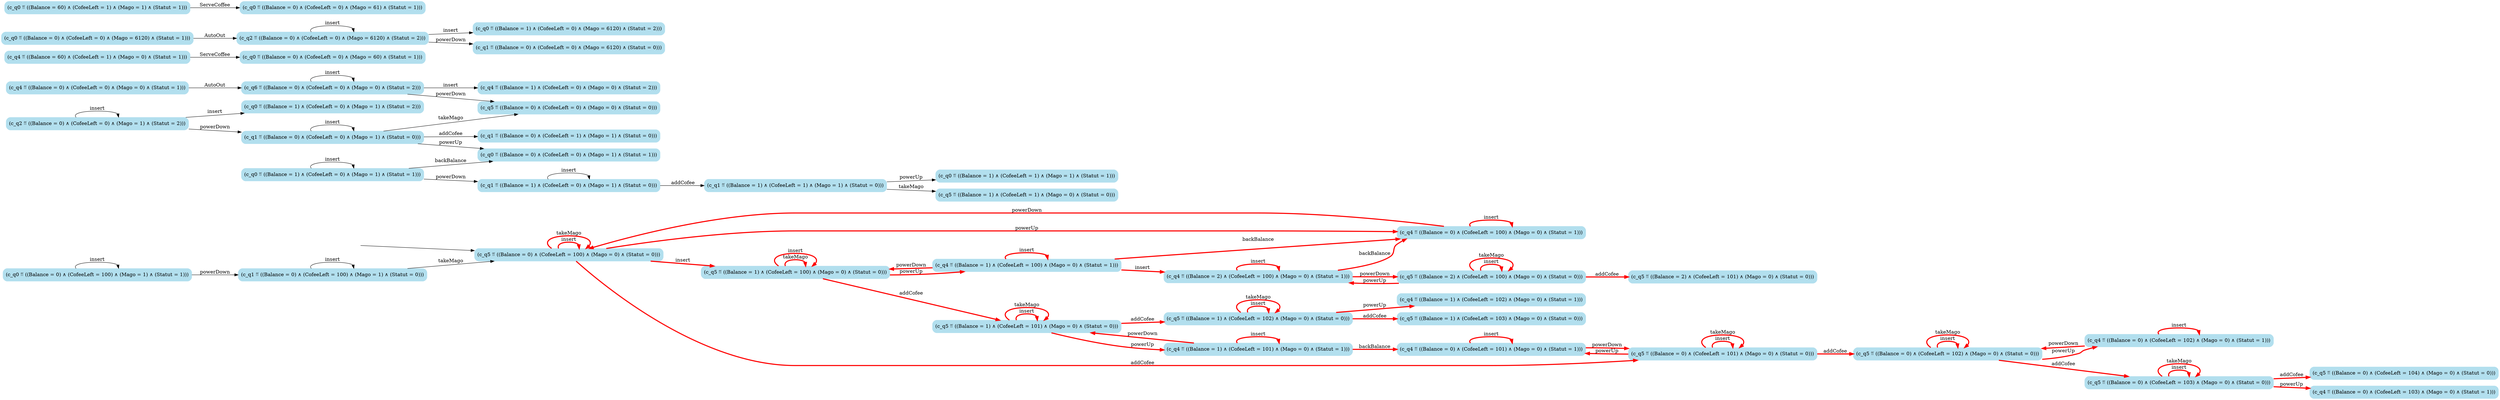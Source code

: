 digraph G {

	rankdir = LR;

	start_c_q5_147[style=invisible];

	node[shape=box, style="rounded, filled", color=lightblue2];

	c_q4_40[label="(c_q4 ≝ ((Balance = 0) ∧ (CofeeLeft = 0) ∧ (Mago = 0) ∧ (Statut = 1)))"];
	c_q0_151[label="(c_q0 ≝ ((Balance = 0) ∧ (CofeeLeft = 100) ∧ (Mago = 1) ∧ (Statut = 1)))"];
	c_q5_147[label="(c_q5 ≝ ((Balance = 0) ∧ (CofeeLeft = 100) ∧ (Mago = 0) ∧ (Statut = 0)))"];
	c_q6_46[label="(c_q6 ≝ ((Balance = 0) ∧ (CofeeLeft = 0) ∧ (Mago = 0) ∧ (Statut = 2)))"];
	c_q0_137[label="(c_q0 ≝ ((Balance = 1) ∧ (CofeeLeft = 1) ∧ (Mago = 1) ∧ (Statut = 1)))"];
	c_q5_105[label="(c_q5 ≝ ((Balance = 2) ∧ (CofeeLeft = 101) ∧ (Mago = 0) ∧ (Statut = 0)))"];
	c_q5_131[label="(c_q5 ≝ ((Balance = 0) ∧ (CofeeLeft = 104) ∧ (Mago = 0) ∧ (Statut = 0)))"];
	c_q5_56[label="(c_q5 ≝ ((Balance = 1) ∧ (CofeeLeft = 100) ∧ (Mago = 0) ∧ (Statut = 0)))"];
	c_q4_122[label="(c_q4 ≝ ((Balance = 0) ∧ (CofeeLeft = 102) ∧ (Mago = 0) ∧ (Statut = 1)))"];
	c_q5_89[label="(c_q5 ≝ ((Balance = 0) ∧ (CofeeLeft = 101) ∧ (Mago = 0) ∧ (Statut = 0)))"];
	c_q1_153[label="(c_q1 ≝ ((Balance = 0) ∧ (CofeeLeft = 100) ∧ (Mago = 1) ∧ (Statut = 0)))"];
	c_q5_139[label="(c_q5 ≝ ((Balance = 1) ∧ (CofeeLeft = 1) ∧ (Mago = 0) ∧ (Statut = 0)))"];
	c_q4_68[label="(c_q4 ≝ ((Balance = 1) ∧ (CofeeLeft = 100) ∧ (Mago = 0) ∧ (Statut = 1)))"];
	c_q1_138[label="(c_q1 ≝ ((Balance = 1) ∧ (CofeeLeft = 1) ∧ (Mago = 1) ∧ (Statut = 0)))"];
	c_q0_14[label="(c_q0 ≝ ((Balance = 1) ∧ (CofeeLeft = 0) ∧ (Mago = 1) ∧ (Statut = 1)))"];
	c_q4_101[label="(c_q4 ≝ ((Balance = 2) ∧ (CofeeLeft = 100) ∧ (Mago = 0) ∧ (Statut = 1)))"];
	c_q4_127[label="(c_q4 ≝ ((Balance = 0) ∧ (CofeeLeft = 103) ∧ (Mago = 0) ∧ (Statut = 1)))"];
	c_q5_109[label="(c_q5 ≝ ((Balance = 1) ∧ (CofeeLeft = 101) ∧ (Mago = 0) ∧ (Statut = 0)))"];
	c_q4_36[label="(c_q4 ≝ ((Balance = 60) ∧ (CofeeLeft = 1) ∧ (Mago = 0) ∧ (Statut = 1)))"];
	c_q0_143[label="(c_q0 ≝ ((Balance = 1) ∧ (CofeeLeft = 0) ∧ (Mago = 6120) ∧ (Statut = 2)))"];
	c_q0_37[label="(c_q0 ≝ ((Balance = 0) ∧ (CofeeLeft = 0) ∧ (Mago = 60) ∧ (Statut = 1)))"];
	c_q4_110[label="(c_q4 ≝ ((Balance = 1) ∧ (CofeeLeft = 101) ∧ (Mago = 0) ∧ (Statut = 1)))"];
	c_q5_123[label="(c_q5 ≝ ((Balance = 0) ∧ (CofeeLeft = 102) ∧ (Mago = 0) ∧ (Statut = 0)))"];
	c_q1_134[label="(c_q1 ≝ ((Balance = 1) ∧ (CofeeLeft = 0) ∧ (Mago = 1) ∧ (Statut = 0)))"];
	c_q0_23[label="(c_q0 ≝ ((Balance = 0) ∧ (CofeeLeft = 0) ∧ (Mago = 1) ∧ (Statut = 1)))"];
	c_q1_21[label="(c_q1 ≝ ((Balance = 0) ∧ (CofeeLeft = 1) ∧ (Mago = 1) ∧ (Statut = 0)))"];
	c_q2_144[label="(c_q2 ≝ ((Balance = 0) ∧ (CofeeLeft = 0) ∧ (Mago = 6120) ∧ (Statut = 2)))"];
	c_q2_30[label="(c_q2 ≝ ((Balance = 0) ∧ (CofeeLeft = 0) ∧ (Mago = 1) ∧ (Statut = 2)))"];
	c_q4_76[label="(c_q4 ≝ ((Balance = 0) ∧ (CofeeLeft = 100) ∧ (Mago = 0) ∧ (Statut = 1)))"];
	c_q5_118[label="(c_q5 ≝ ((Balance = 1) ∧ (CofeeLeft = 102) ∧ (Mago = 0) ∧ (Statut = 0)))"];
	c_q5_47[label="(c_q5 ≝ ((Balance = 0) ∧ (CofeeLeft = 0) ∧ (Mago = 0) ∧ (Statut = 0)))"];
	c_q4_115[label="(c_q4 ≝ ((Balance = 1) ∧ (CofeeLeft = 102) ∧ (Mago = 0) ∧ (Statut = 1)))"];
	c_q5_104[label="(c_q5 ≝ ((Balance = 2) ∧ (CofeeLeft = 100) ∧ (Mago = 0) ∧ (Statut = 0)))"];
	c_q4_45[label="(c_q4 ≝ ((Balance = 1) ∧ (CofeeLeft = 0) ∧ (Mago = 0) ∧ (Statut = 2)))"];
	c_q5_130[label="(c_q5 ≝ ((Balance = 0) ∧ (CofeeLeft = 103) ∧ (Mago = 0) ∧ (Statut = 0)))"];
	c_q0_29[label="(c_q0 ≝ ((Balance = 1) ∧ (CofeeLeft = 0) ∧ (Mago = 1) ∧ (Statut = 2)))"];
	c_q0_16[label="(c_q0 ≝ ((Balance = 0) ∧ (CofeeLeft = 0) ∧ (Mago = 6120) ∧ (Statut = 1)))"];
	c_q1_31[label="(c_q1 ≝ ((Balance = 0) ∧ (CofeeLeft = 0) ∧ (Mago = 1) ∧ (Statut = 0)))"];
	c_q1_145[label="(c_q1 ≝ ((Balance = 0) ∧ (CofeeLeft = 0) ∧ (Mago = 6120) ∧ (Statut = 0)))"];
	c_q0_11[label="(c_q0 ≝ ((Balance = 0) ∧ (CofeeLeft = 0) ∧ (Mago = 61) ∧ (Statut = 1)))"];
	c_q4_111[label="(c_q4 ≝ ((Balance = 0) ∧ (CofeeLeft = 101) ∧ (Mago = 0) ∧ (Statut = 1)))"];
	c_q0_10[label="(c_q0 ≝ ((Balance = 60) ∧ (CofeeLeft = 1) ∧ (Mago = 1) ∧ (Statut = 1)))"];
	c_q5_119[label="(c_q5 ≝ ((Balance = 1) ∧ (CofeeLeft = 103) ∧ (Mago = 0) ∧ (Statut = 0)))"];

	start_c_q5_147 -> c_q5_147;
	c_q5_147 -> c_q5_56[label="insert", penwidth=3, color=red];
	c_q5_56 -> c_q5_56[label="takeMago", penwidth=3, color=red];
	c_q5_147 -> c_q5_89[label="addCofee", penwidth=3, color=red];
	c_q5_56 -> c_q4_68[label="powerUp", penwidth=3, color=red];
	c_q0_14 -> c_q0_14[label="insert"];
	c_q0_10 -> c_q0_11[label="ServeCoffee"];
	c_q0_14 -> c_q0_23[label="backBalance"];
	c_q0_14 -> c_q1_134[label="powerDown"];
	c_q0_16 -> c_q2_144[label="AutoOut"];
	c_q1_31 -> c_q1_31[label="insert"];
	c_q1_31 -> c_q1_21[label="addCofee"];
	c_q1_31 -> c_q0_23[label="powerUp"];
	c_q1_31 -> c_q5_47[label="takeMago"];
	c_q2_30 -> c_q2_30[label="insert"];
	c_q2_30 -> c_q0_29[label="insert"];
	c_q2_30 -> c_q1_31[label="powerDown"];
	c_q4_68 -> c_q4_101[label="insert", penwidth=3, color=red];
	c_q4_101 -> c_q4_76[label="backBalance", penwidth=3, color=red];
	c_q4_36 -> c_q0_37[label="ServeCoffee"];
	c_q4_68 -> c_q5_56[label="powerDown", penwidth=3, color=red];
	c_q4_40 -> c_q6_46[label="AutoOut"];
	c_q6_46 -> c_q6_46[label="insert"];
	c_q6_46 -> c_q4_45[label="insert"];
	c_q6_46 -> c_q5_47[label="powerDown"];
	c_q5_147 -> c_q5_147[label="insert", penwidth=3, color=red];
	c_q5_147 -> c_q4_76[label="powerUp", penwidth=3, color=red];
	c_q5_147 -> c_q5_147[label="takeMago", penwidth=3, color=red];
	c_q5_56 -> c_q5_56[label="insert", penwidth=3, color=red];
	c_q5_56 -> c_q5_109[label="addCofee", penwidth=3, color=red];
	c_q5_89 -> c_q5_89[label="insert", penwidth=3, color=red];
	c_q5_89 -> c_q4_111[label="powerUp", penwidth=3, color=red];
	c_q5_89 -> c_q5_89[label="takeMago", penwidth=3, color=red];
	c_q5_89 -> c_q5_123[label="addCofee", penwidth=3, color=red];
	c_q4_68 -> c_q4_68[label="insert", penwidth=3, color=red];
	c_q4_68 -> c_q4_76[label="backBalance", penwidth=3, color=red];
	c_q4_101 -> c_q4_101[label="insert", penwidth=3, color=red];
	c_q4_101 -> c_q5_104[label="powerDown", penwidth=3, color=red];
	c_q4_76 -> c_q4_76[label="insert", penwidth=3, color=red];
	c_q4_76 -> c_q5_147[label="powerDown", penwidth=3, color=red];
	c_q5_109 -> c_q5_109[label="insert", penwidth=3, color=red];
	c_q5_109 -> c_q4_110[label="powerUp", penwidth=3, color=red];
	c_q5_109 -> c_q5_109[label="takeMago", penwidth=3, color=red];
	c_q5_109 -> c_q5_118[label="addCofee", penwidth=3, color=red];
	c_q4_111 -> c_q4_111[label="insert", penwidth=3, color=red];
	c_q4_111 -> c_q5_89[label="powerDown", penwidth=3, color=red];
	c_q5_123 -> c_q5_123[label="insert", penwidth=3, color=red];
	c_q5_123 -> c_q4_122[label="powerUp", penwidth=3, color=red];
	c_q5_123 -> c_q5_123[label="takeMago", penwidth=3, color=red];
	c_q5_123 -> c_q5_130[label="addCofee", penwidth=3, color=red];
	c_q5_104 -> c_q5_104[label="insert", penwidth=3, color=red];
	c_q5_104 -> c_q4_101[label="powerUp", penwidth=3, color=red];
	c_q5_104 -> c_q5_104[label="takeMago", penwidth=3, color=red];
	c_q5_104 -> c_q5_105[label="addCofee", penwidth=3, color=red];
	c_q4_110 -> c_q4_110[label="insert", penwidth=3, color=red];
	c_q4_110 -> c_q5_109[label="powerDown", penwidth=3, color=red];
	c_q4_110 -> c_q4_111[label="backBalance", penwidth=3, color=red];
	c_q5_118 -> c_q5_118[label="insert", penwidth=3, color=red];
	c_q5_118 -> c_q4_115[label="powerUp", penwidth=3, color=red];
	c_q5_118 -> c_q5_118[label="takeMago", penwidth=3, color=red];
	c_q5_118 -> c_q5_119[label="addCofee", penwidth=3, color=red];
	c_q4_122 -> c_q4_122[label="insert", penwidth=3, color=red];
	c_q4_122 -> c_q5_123[label="powerDown", penwidth=3, color=red];
	c_q5_130 -> c_q5_130[label="insert", penwidth=3, color=red];
	c_q5_130 -> c_q4_127[label="powerUp", penwidth=3, color=red];
	c_q5_130 -> c_q5_130[label="takeMago", penwidth=3, color=red];
	c_q5_130 -> c_q5_131[label="addCofee", penwidth=3, color=red];
	c_q1_134 -> c_q1_134[label="insert"];
	c_q1_134 -> c_q1_138[label="addCofee"];
	c_q1_138 -> c_q0_137[label="powerUp"];
	c_q1_138 -> c_q5_139[label="takeMago"];
	c_q2_144 -> c_q2_144[label="insert"];
	c_q2_144 -> c_q0_143[label="insert"];
	c_q2_144 -> c_q1_145[label="powerDown"];
	c_q1_153 -> c_q5_147[label="takeMago"];
	c_q0_151 -> c_q1_153[label="powerDown"];
	c_q0_151 -> c_q0_151[label="insert"];
	c_q1_153 -> c_q1_153[label="insert"];

}